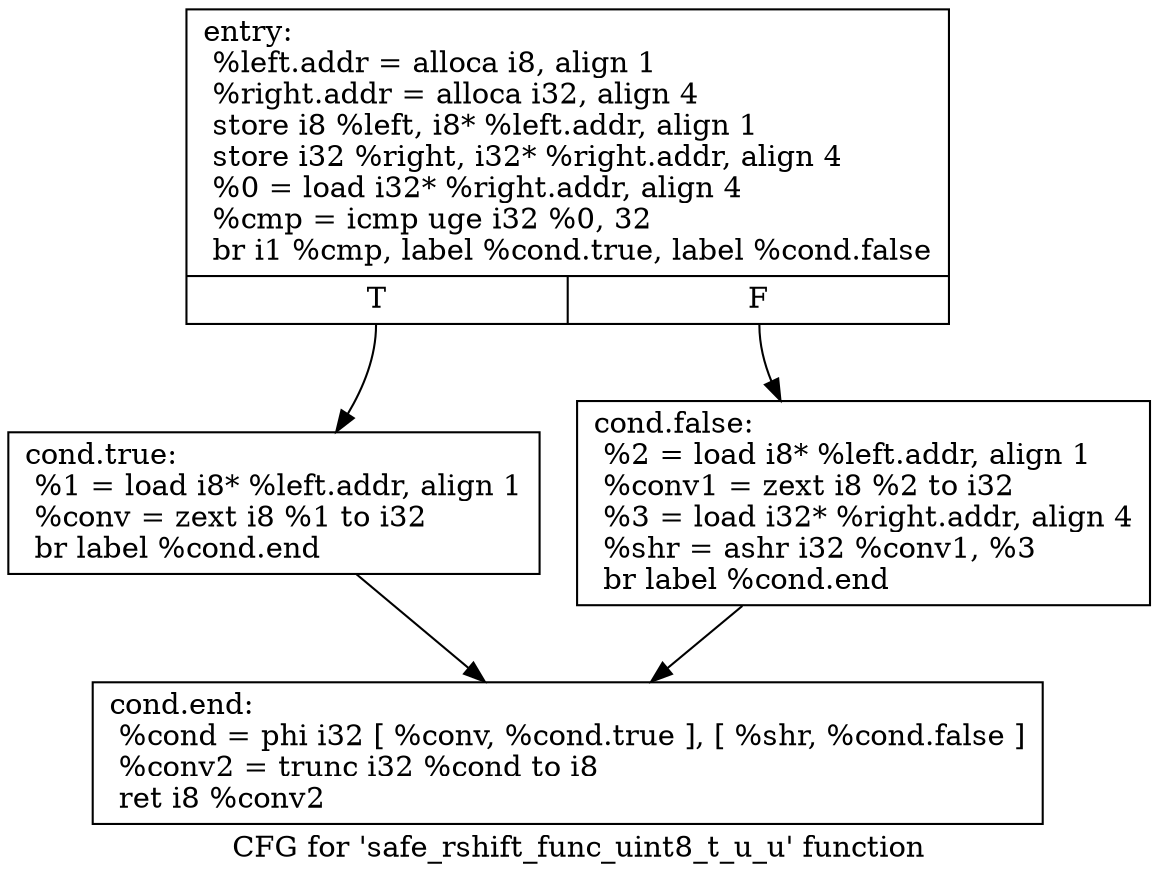 digraph "CFG for 'safe_rshift_func_uint8_t_u_u' function" {
	label="CFG for 'safe_rshift_func_uint8_t_u_u' function";

	Node0xb7b0260 [shape=record,label="{entry:\l  %left.addr = alloca i8, align 1\l  %right.addr = alloca i32, align 4\l  store i8 %left, i8* %left.addr, align 1\l  store i32 %right, i32* %right.addr, align 4\l  %0 = load i32* %right.addr, align 4\l  %cmp = icmp uge i32 %0, 32\l  br i1 %cmp, label %cond.true, label %cond.false\l|{<s0>T|<s1>F}}"];
	Node0xb7b0260:s0 -> Node0xb7b0290;
	Node0xb7b0260:s1 -> Node0xb7b02c0;
	Node0xb7b0290 [shape=record,label="{cond.true:                                        \l  %1 = load i8* %left.addr, align 1\l  %conv = zext i8 %1 to i32\l  br label %cond.end\l}"];
	Node0xb7b0290 -> Node0xb7b02f0;
	Node0xb7b02c0 [shape=record,label="{cond.false:                                       \l  %2 = load i8* %left.addr, align 1\l  %conv1 = zext i8 %2 to i32\l  %3 = load i32* %right.addr, align 4\l  %shr = ashr i32 %conv1, %3\l  br label %cond.end\l}"];
	Node0xb7b02c0 -> Node0xb7b02f0;
	Node0xb7b02f0 [shape=record,label="{cond.end:                                         \l  %cond = phi i32 [ %conv, %cond.true ], [ %shr, %cond.false ]\l  %conv2 = trunc i32 %cond to i8\l  ret i8 %conv2\l}"];
}
